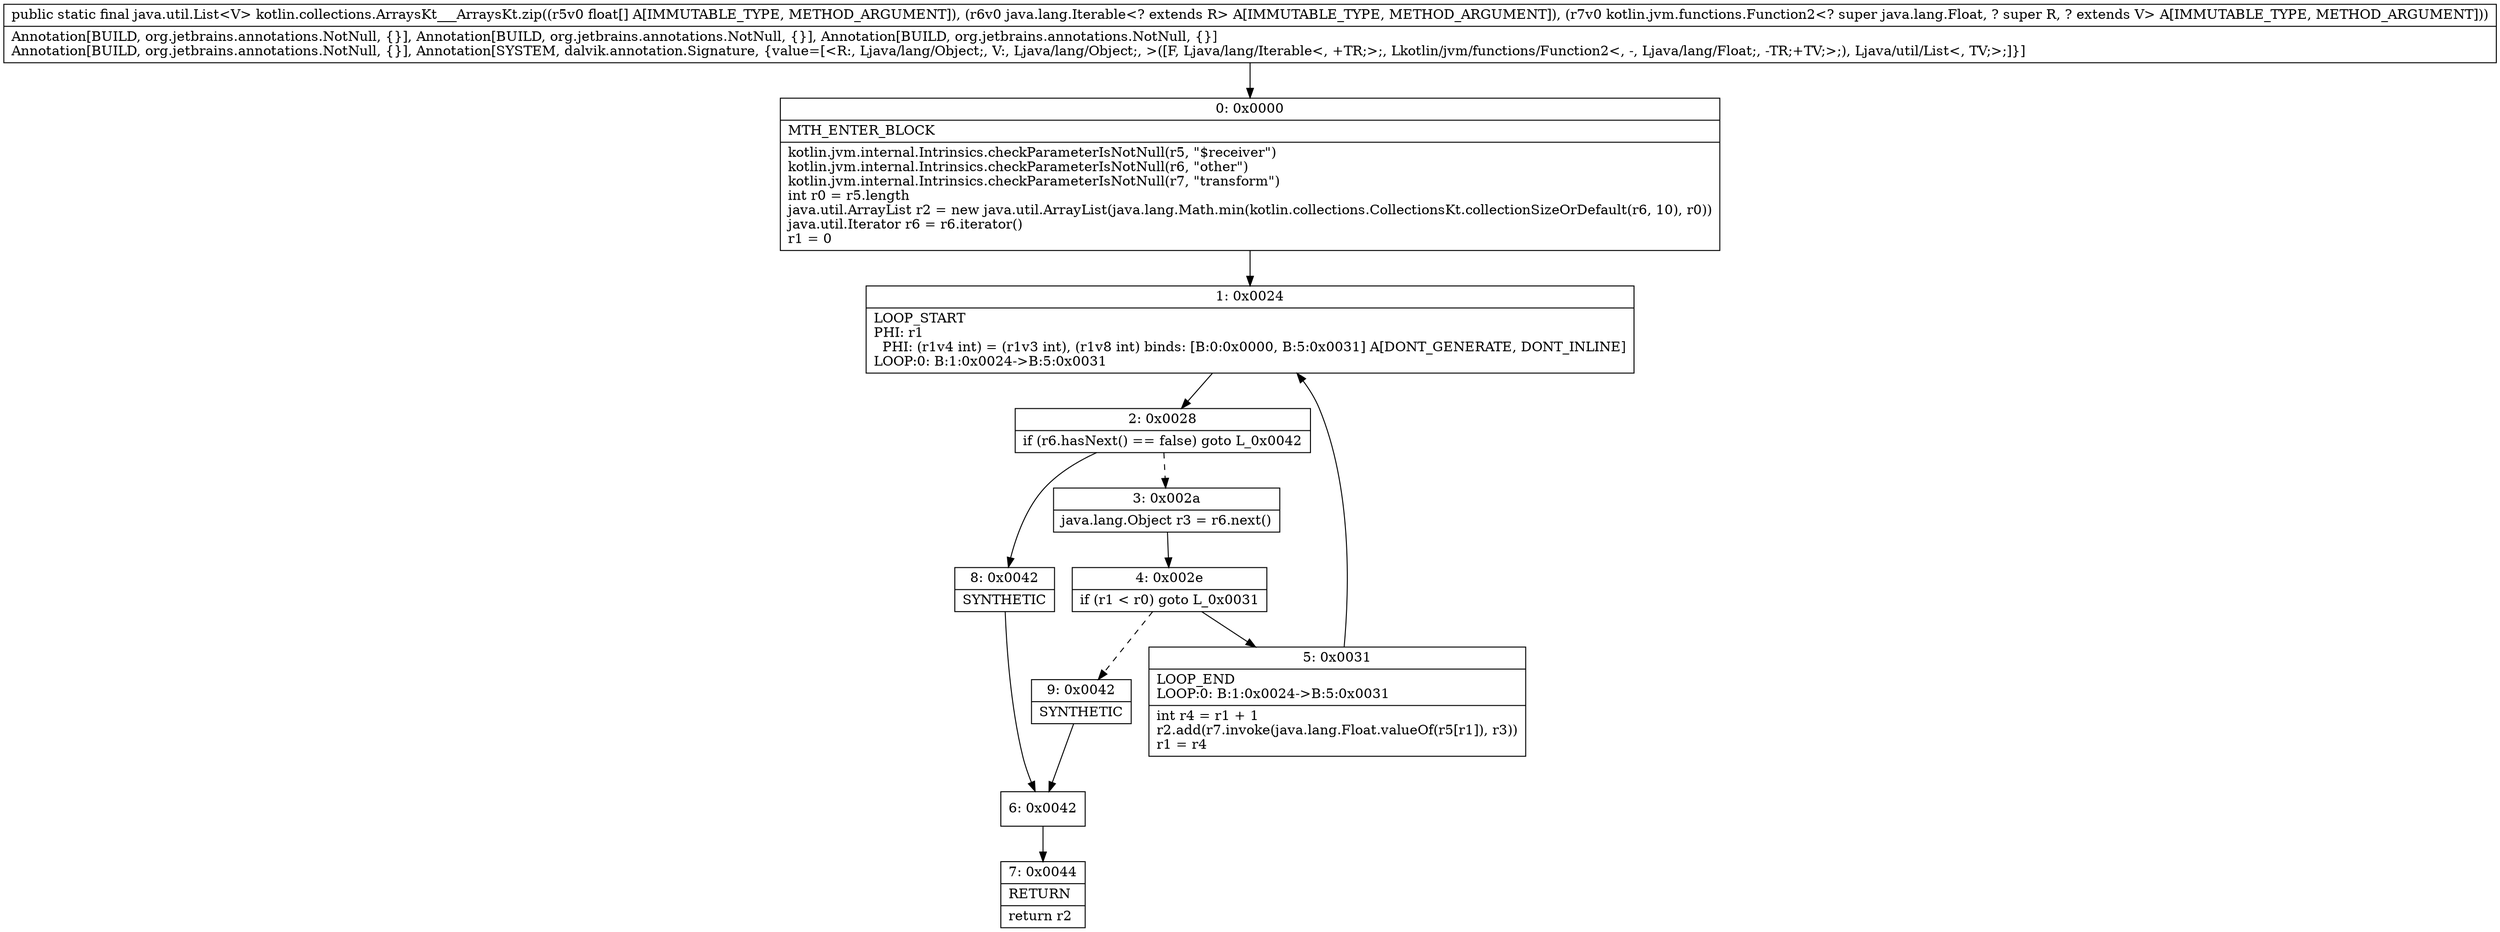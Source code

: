 digraph "CFG forkotlin.collections.ArraysKt___ArraysKt.zip([FLjava\/lang\/Iterable;Lkotlin\/jvm\/functions\/Function2;)Ljava\/util\/List;" {
Node_0 [shape=record,label="{0\:\ 0x0000|MTH_ENTER_BLOCK\l|kotlin.jvm.internal.Intrinsics.checkParameterIsNotNull(r5, \"$receiver\")\lkotlin.jvm.internal.Intrinsics.checkParameterIsNotNull(r6, \"other\")\lkotlin.jvm.internal.Intrinsics.checkParameterIsNotNull(r7, \"transform\")\lint r0 = r5.length\ljava.util.ArrayList r2 = new java.util.ArrayList(java.lang.Math.min(kotlin.collections.CollectionsKt.collectionSizeOrDefault(r6, 10), r0))\ljava.util.Iterator r6 = r6.iterator()\lr1 = 0\l}"];
Node_1 [shape=record,label="{1\:\ 0x0024|LOOP_START\lPHI: r1 \l  PHI: (r1v4 int) = (r1v3 int), (r1v8 int) binds: [B:0:0x0000, B:5:0x0031] A[DONT_GENERATE, DONT_INLINE]\lLOOP:0: B:1:0x0024\-\>B:5:0x0031\l}"];
Node_2 [shape=record,label="{2\:\ 0x0028|if (r6.hasNext() == false) goto L_0x0042\l}"];
Node_3 [shape=record,label="{3\:\ 0x002a|java.lang.Object r3 = r6.next()\l}"];
Node_4 [shape=record,label="{4\:\ 0x002e|if (r1 \< r0) goto L_0x0031\l}"];
Node_5 [shape=record,label="{5\:\ 0x0031|LOOP_END\lLOOP:0: B:1:0x0024\-\>B:5:0x0031\l|int r4 = r1 + 1\lr2.add(r7.invoke(java.lang.Float.valueOf(r5[r1]), r3))\lr1 = r4\l}"];
Node_6 [shape=record,label="{6\:\ 0x0042}"];
Node_7 [shape=record,label="{7\:\ 0x0044|RETURN\l|return r2\l}"];
Node_8 [shape=record,label="{8\:\ 0x0042|SYNTHETIC\l}"];
Node_9 [shape=record,label="{9\:\ 0x0042|SYNTHETIC\l}"];
MethodNode[shape=record,label="{public static final java.util.List\<V\> kotlin.collections.ArraysKt___ArraysKt.zip((r5v0 float[] A[IMMUTABLE_TYPE, METHOD_ARGUMENT]), (r6v0 java.lang.Iterable\<? extends R\> A[IMMUTABLE_TYPE, METHOD_ARGUMENT]), (r7v0 kotlin.jvm.functions.Function2\<? super java.lang.Float, ? super R, ? extends V\> A[IMMUTABLE_TYPE, METHOD_ARGUMENT]))  | Annotation[BUILD, org.jetbrains.annotations.NotNull, \{\}], Annotation[BUILD, org.jetbrains.annotations.NotNull, \{\}], Annotation[BUILD, org.jetbrains.annotations.NotNull, \{\}]\lAnnotation[BUILD, org.jetbrains.annotations.NotNull, \{\}], Annotation[SYSTEM, dalvik.annotation.Signature, \{value=[\<R:, Ljava\/lang\/Object;, V:, Ljava\/lang\/Object;, \>([F, Ljava\/lang\/Iterable\<, +TR;\>;, Lkotlin\/jvm\/functions\/Function2\<, \-, Ljava\/lang\/Float;, \-TR;+TV;\>;), Ljava\/util\/List\<, TV;\>;]\}]\l}"];
MethodNode -> Node_0;
Node_0 -> Node_1;
Node_1 -> Node_2;
Node_2 -> Node_3[style=dashed];
Node_2 -> Node_8;
Node_3 -> Node_4;
Node_4 -> Node_5;
Node_4 -> Node_9[style=dashed];
Node_5 -> Node_1;
Node_6 -> Node_7;
Node_8 -> Node_6;
Node_9 -> Node_6;
}

